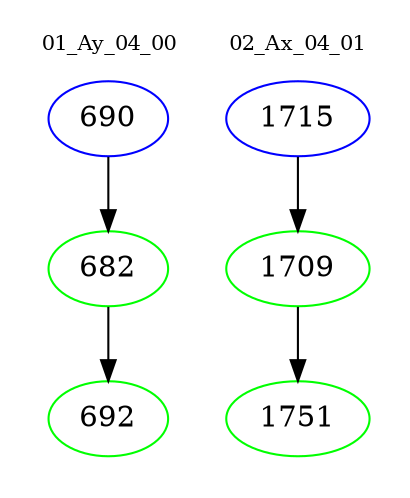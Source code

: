 digraph{
subgraph cluster_0 {
color = white
label = "01_Ay_04_00";
fontsize=10;
T0_690 [label="690", color="blue"]
T0_690 -> T0_682 [color="black"]
T0_682 [label="682", color="green"]
T0_682 -> T0_692 [color="black"]
T0_692 [label="692", color="green"]
}
subgraph cluster_1 {
color = white
label = "02_Ax_04_01";
fontsize=10;
T1_1715 [label="1715", color="blue"]
T1_1715 -> T1_1709 [color="black"]
T1_1709 [label="1709", color="green"]
T1_1709 -> T1_1751 [color="black"]
T1_1751 [label="1751", color="green"]
}
}
